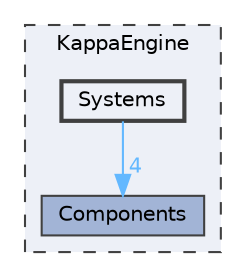 digraph "KappaEngine/Systems"
{
 // LATEX_PDF_SIZE
  bgcolor="transparent";
  edge [fontname=Helvetica,fontsize=10,labelfontname=Helvetica,labelfontsize=10];
  node [fontname=Helvetica,fontsize=10,shape=box,height=0.2,width=0.4];
  compound=true
  subgraph clusterdir_7a044aca65652e510981cdea032e9a30 {
    graph [ bgcolor="#edf0f7", pencolor="grey25", label="KappaEngine", fontname=Helvetica,fontsize=10 style="filled,dashed", URL="dir_7a044aca65652e510981cdea032e9a30.html",tooltip=""]
  dir_8ca5253fa6d81ae2c9891d083f15afc2 [label="Components", fillcolor="#a2b4d6", color="grey25", style="filled", URL="dir_8ca5253fa6d81ae2c9891d083f15afc2.html",tooltip=""];
  dir_d1073617f43aa54d31ddd7730b1ac5d9 [label="Systems", fillcolor="#edf0f7", color="grey25", style="filled,bold", URL="dir_d1073617f43aa54d31ddd7730b1ac5d9.html",tooltip=""];
  }
  dir_d1073617f43aa54d31ddd7730b1ac5d9->dir_8ca5253fa6d81ae2c9891d083f15afc2 [headlabel="4", labeldistance=1.5 headhref="dir_000013_000008.html" color="steelblue1" fontcolor="steelblue1"];
}
